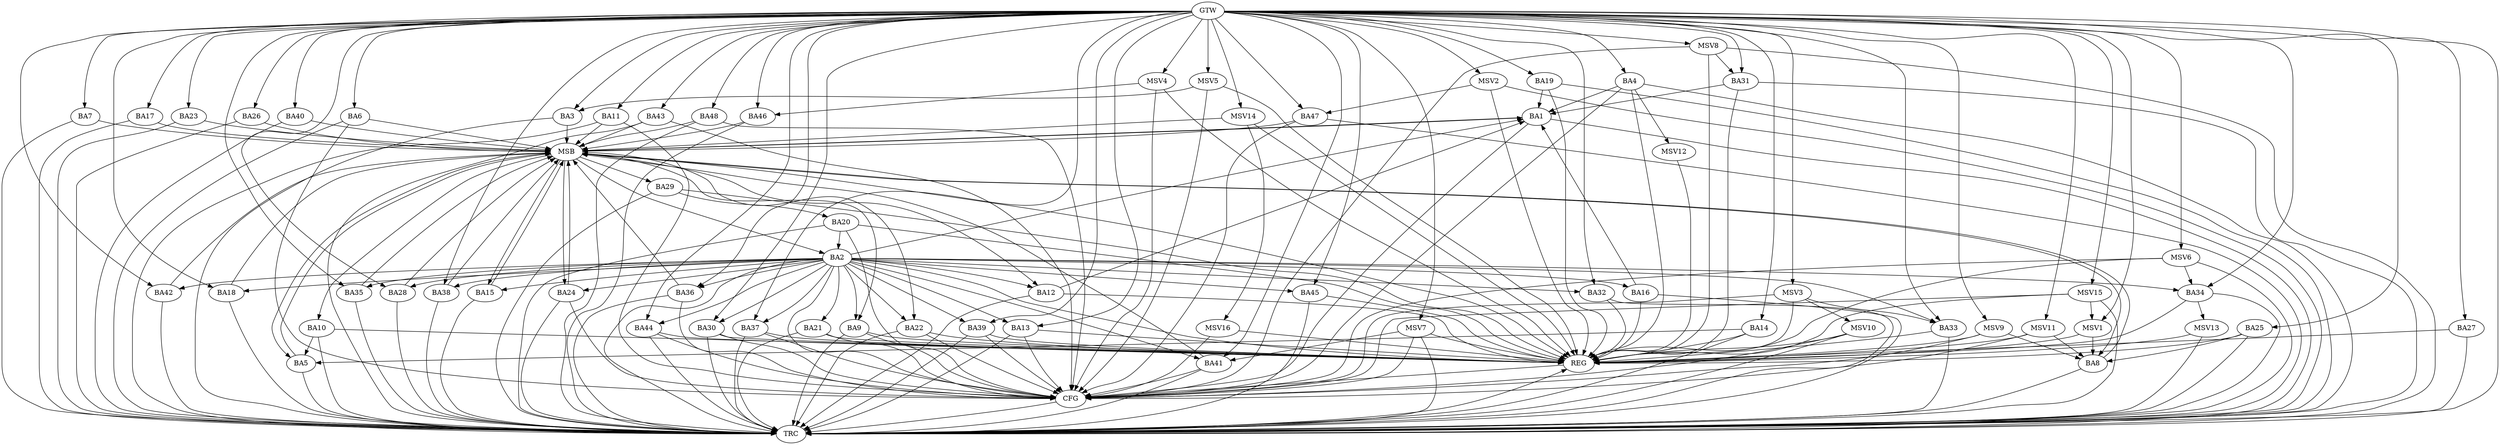 strict digraph G {
  BA1 [ label="BA1" ];
  BA2 [ label="BA2" ];
  BA3 [ label="BA3" ];
  BA4 [ label="BA4" ];
  BA5 [ label="BA5" ];
  BA6 [ label="BA6" ];
  BA7 [ label="BA7" ];
  BA8 [ label="BA8" ];
  BA9 [ label="BA9" ];
  BA10 [ label="BA10" ];
  BA11 [ label="BA11" ];
  BA12 [ label="BA12" ];
  BA13 [ label="BA13" ];
  BA14 [ label="BA14" ];
  BA15 [ label="BA15" ];
  BA16 [ label="BA16" ];
  BA17 [ label="BA17" ];
  BA18 [ label="BA18" ];
  BA19 [ label="BA19" ];
  BA20 [ label="BA20" ];
  BA21 [ label="BA21" ];
  BA22 [ label="BA22" ];
  BA23 [ label="BA23" ];
  BA24 [ label="BA24" ];
  BA25 [ label="BA25" ];
  BA26 [ label="BA26" ];
  BA27 [ label="BA27" ];
  BA28 [ label="BA28" ];
  BA29 [ label="BA29" ];
  BA30 [ label="BA30" ];
  BA31 [ label="BA31" ];
  BA32 [ label="BA32" ];
  BA33 [ label="BA33" ];
  BA34 [ label="BA34" ];
  BA35 [ label="BA35" ];
  BA36 [ label="BA36" ];
  BA37 [ label="BA37" ];
  BA38 [ label="BA38" ];
  BA39 [ label="BA39" ];
  BA40 [ label="BA40" ];
  BA41 [ label="BA41" ];
  BA42 [ label="BA42" ];
  BA43 [ label="BA43" ];
  BA44 [ label="BA44" ];
  BA45 [ label="BA45" ];
  BA46 [ label="BA46" ];
  BA47 [ label="BA47" ];
  BA48 [ label="BA48" ];
  GTW [ label="GTW" ];
  REG [ label="REG" ];
  MSB [ label="MSB" ];
  CFG [ label="CFG" ];
  TRC [ label="TRC" ];
  MSV1 [ label="MSV1" ];
  MSV2 [ label="MSV2" ];
  MSV3 [ label="MSV3" ];
  MSV4 [ label="MSV4" ];
  MSV5 [ label="MSV5" ];
  MSV6 [ label="MSV6" ];
  MSV7 [ label="MSV7" ];
  MSV8 [ label="MSV8" ];
  MSV9 [ label="MSV9" ];
  MSV10 [ label="MSV10" ];
  MSV11 [ label="MSV11" ];
  MSV12 [ label="MSV12" ];
  MSV13 [ label="MSV13" ];
  MSV14 [ label="MSV14" ];
  MSV15 [ label="MSV15" ];
  MSV16 [ label="MSV16" ];
  BA2 -> BA1;
  BA4 -> BA1;
  BA10 -> BA5;
  BA12 -> BA1;
  BA14 -> BA5;
  BA16 -> BA1;
  BA19 -> BA1;
  BA20 -> BA2;
  BA25 -> BA8;
  BA29 -> BA20;
  BA31 -> BA1;
  GTW -> BA3;
  GTW -> BA4;
  GTW -> BA6;
  GTW -> BA7;
  GTW -> BA11;
  GTW -> BA13;
  GTW -> BA14;
  GTW -> BA17;
  GTW -> BA18;
  GTW -> BA19;
  GTW -> BA23;
  GTW -> BA25;
  GTW -> BA26;
  GTW -> BA27;
  GTW -> BA28;
  GTW -> BA30;
  GTW -> BA31;
  GTW -> BA32;
  GTW -> BA33;
  GTW -> BA34;
  GTW -> BA35;
  GTW -> BA36;
  GTW -> BA37;
  GTW -> BA38;
  GTW -> BA39;
  GTW -> BA40;
  GTW -> BA41;
  GTW -> BA42;
  GTW -> BA43;
  GTW -> BA44;
  GTW -> BA45;
  GTW -> BA46;
  GTW -> BA47;
  GTW -> BA48;
  BA2 -> REG;
  BA4 -> REG;
  BA9 -> REG;
  BA10 -> REG;
  BA12 -> REG;
  BA13 -> REG;
  BA14 -> REG;
  BA16 -> REG;
  BA19 -> REG;
  BA20 -> REG;
  BA21 -> REG;
  BA22 -> REG;
  BA25 -> REG;
  BA27 -> REG;
  BA29 -> REG;
  BA30 -> REG;
  BA31 -> REG;
  BA32 -> REG;
  BA33 -> REG;
  BA34 -> REG;
  BA37 -> REG;
  BA39 -> REG;
  BA44 -> REG;
  BA45 -> REG;
  BA1 -> MSB;
  MSB -> BA2;
  MSB -> REG;
  BA3 -> MSB;
  MSB -> BA1;
  BA5 -> MSB;
  BA6 -> MSB;
  BA7 -> MSB;
  BA8 -> MSB;
  MSB -> BA5;
  BA11 -> MSB;
  BA15 -> MSB;
  BA17 -> MSB;
  BA18 -> MSB;
  MSB -> BA12;
  BA23 -> MSB;
  MSB -> BA10;
  BA24 -> MSB;
  BA26 -> MSB;
  BA28 -> MSB;
  BA35 -> MSB;
  BA36 -> MSB;
  BA38 -> MSB;
  BA40 -> MSB;
  MSB -> BA24;
  BA41 -> MSB;
  MSB -> BA9;
  BA42 -> MSB;
  BA43 -> MSB;
  MSB -> BA29;
  BA46 -> MSB;
  MSB -> BA8;
  BA47 -> MSB;
  MSB -> BA15;
  BA48 -> MSB;
  MSB -> BA22;
  BA47 -> CFG;
  BA9 -> CFG;
  BA20 -> CFG;
  BA13 -> CFG;
  BA43 -> CFG;
  BA39 -> CFG;
  BA30 -> CFG;
  BA11 -> CFG;
  BA37 -> CFG;
  BA48 -> CFG;
  BA1 -> CFG;
  BA41 -> CFG;
  BA21 -> CFG;
  BA22 -> CFG;
  BA36 -> CFG;
  BA4 -> CFG;
  BA24 -> CFG;
  BA44 -> CFG;
  BA2 -> CFG;
  BA6 -> CFG;
  REG -> CFG;
  BA1 -> TRC;
  BA2 -> TRC;
  BA3 -> TRC;
  BA4 -> TRC;
  BA5 -> TRC;
  BA6 -> TRC;
  BA7 -> TRC;
  BA8 -> TRC;
  BA9 -> TRC;
  BA10 -> TRC;
  BA11 -> TRC;
  BA12 -> TRC;
  BA13 -> TRC;
  BA14 -> TRC;
  BA15 -> TRC;
  BA16 -> TRC;
  BA17 -> TRC;
  BA18 -> TRC;
  BA19 -> TRC;
  BA20 -> TRC;
  BA21 -> TRC;
  BA22 -> TRC;
  BA23 -> TRC;
  BA24 -> TRC;
  BA25 -> TRC;
  BA26 -> TRC;
  BA27 -> TRC;
  BA28 -> TRC;
  BA29 -> TRC;
  BA30 -> TRC;
  BA31 -> TRC;
  BA32 -> TRC;
  BA33 -> TRC;
  BA34 -> TRC;
  BA35 -> TRC;
  BA36 -> TRC;
  BA37 -> TRC;
  BA38 -> TRC;
  BA39 -> TRC;
  BA40 -> TRC;
  BA41 -> TRC;
  BA42 -> TRC;
  BA43 -> TRC;
  BA44 -> TRC;
  BA45 -> TRC;
  BA46 -> TRC;
  BA47 -> TRC;
  BA48 -> TRC;
  GTW -> TRC;
  CFG -> TRC;
  TRC -> REG;
  BA2 -> BA30;
  BA2 -> BA44;
  BA2 -> BA22;
  BA2 -> BA34;
  BA2 -> BA45;
  BA2 -> BA13;
  BA2 -> BA36;
  BA2 -> BA16;
  BA2 -> BA42;
  BA2 -> BA33;
  BA2 -> BA24;
  BA2 -> BA35;
  BA2 -> BA38;
  BA2 -> BA21;
  BA2 -> BA28;
  BA2 -> BA18;
  BA2 -> BA9;
  BA2 -> BA12;
  BA2 -> BA39;
  BA2 -> BA41;
  BA2 -> BA15;
  BA2 -> BA37;
  BA2 -> BA32;
  MSV1 -> BA8;
  GTW -> MSV1;
  MSV1 -> REG;
  MSV2 -> BA47;
  GTW -> MSV2;
  MSV2 -> REG;
  MSV2 -> TRC;
  MSV3 -> BA33;
  GTW -> MSV3;
  MSV3 -> REG;
  MSV3 -> CFG;
  MSV4 -> BA46;
  GTW -> MSV4;
  MSV4 -> REG;
  MSV4 -> CFG;
  MSV5 -> BA3;
  GTW -> MSV5;
  MSV5 -> REG;
  MSV5 -> CFG;
  MSV6 -> BA34;
  GTW -> MSV6;
  MSV6 -> REG;
  MSV6 -> TRC;
  MSV6 -> CFG;
  MSV7 -> BA41;
  GTW -> MSV7;
  MSV7 -> REG;
  MSV7 -> TRC;
  MSV7 -> CFG;
  MSV8 -> BA31;
  GTW -> MSV8;
  MSV8 -> REG;
  MSV8 -> TRC;
  MSV8 -> CFG;
  MSV9 -> BA8;
  GTW -> MSV9;
  MSV9 -> REG;
  MSV9 -> CFG;
  MSV3 -> MSV10;
  MSV10 -> REG;
  MSV10 -> TRC;
  MSV10 -> CFG;
  MSV11 -> BA8;
  GTW -> MSV11;
  MSV11 -> REG;
  MSV11 -> CFG;
  BA4 -> MSV12;
  MSV12 -> REG;
  BA34 -> MSV13;
  MSV13 -> REG;
  MSV13 -> TRC;
  MSV14 -> MSB;
  GTW -> MSV14;
  MSV14 -> REG;
  MSV15 -> MSV1;
  GTW -> MSV15;
  MSV15 -> REG;
  MSV15 -> TRC;
  MSV15 -> CFG;
  MSV14 -> MSV16;
  MSV16 -> REG;
  MSV16 -> CFG;
}
